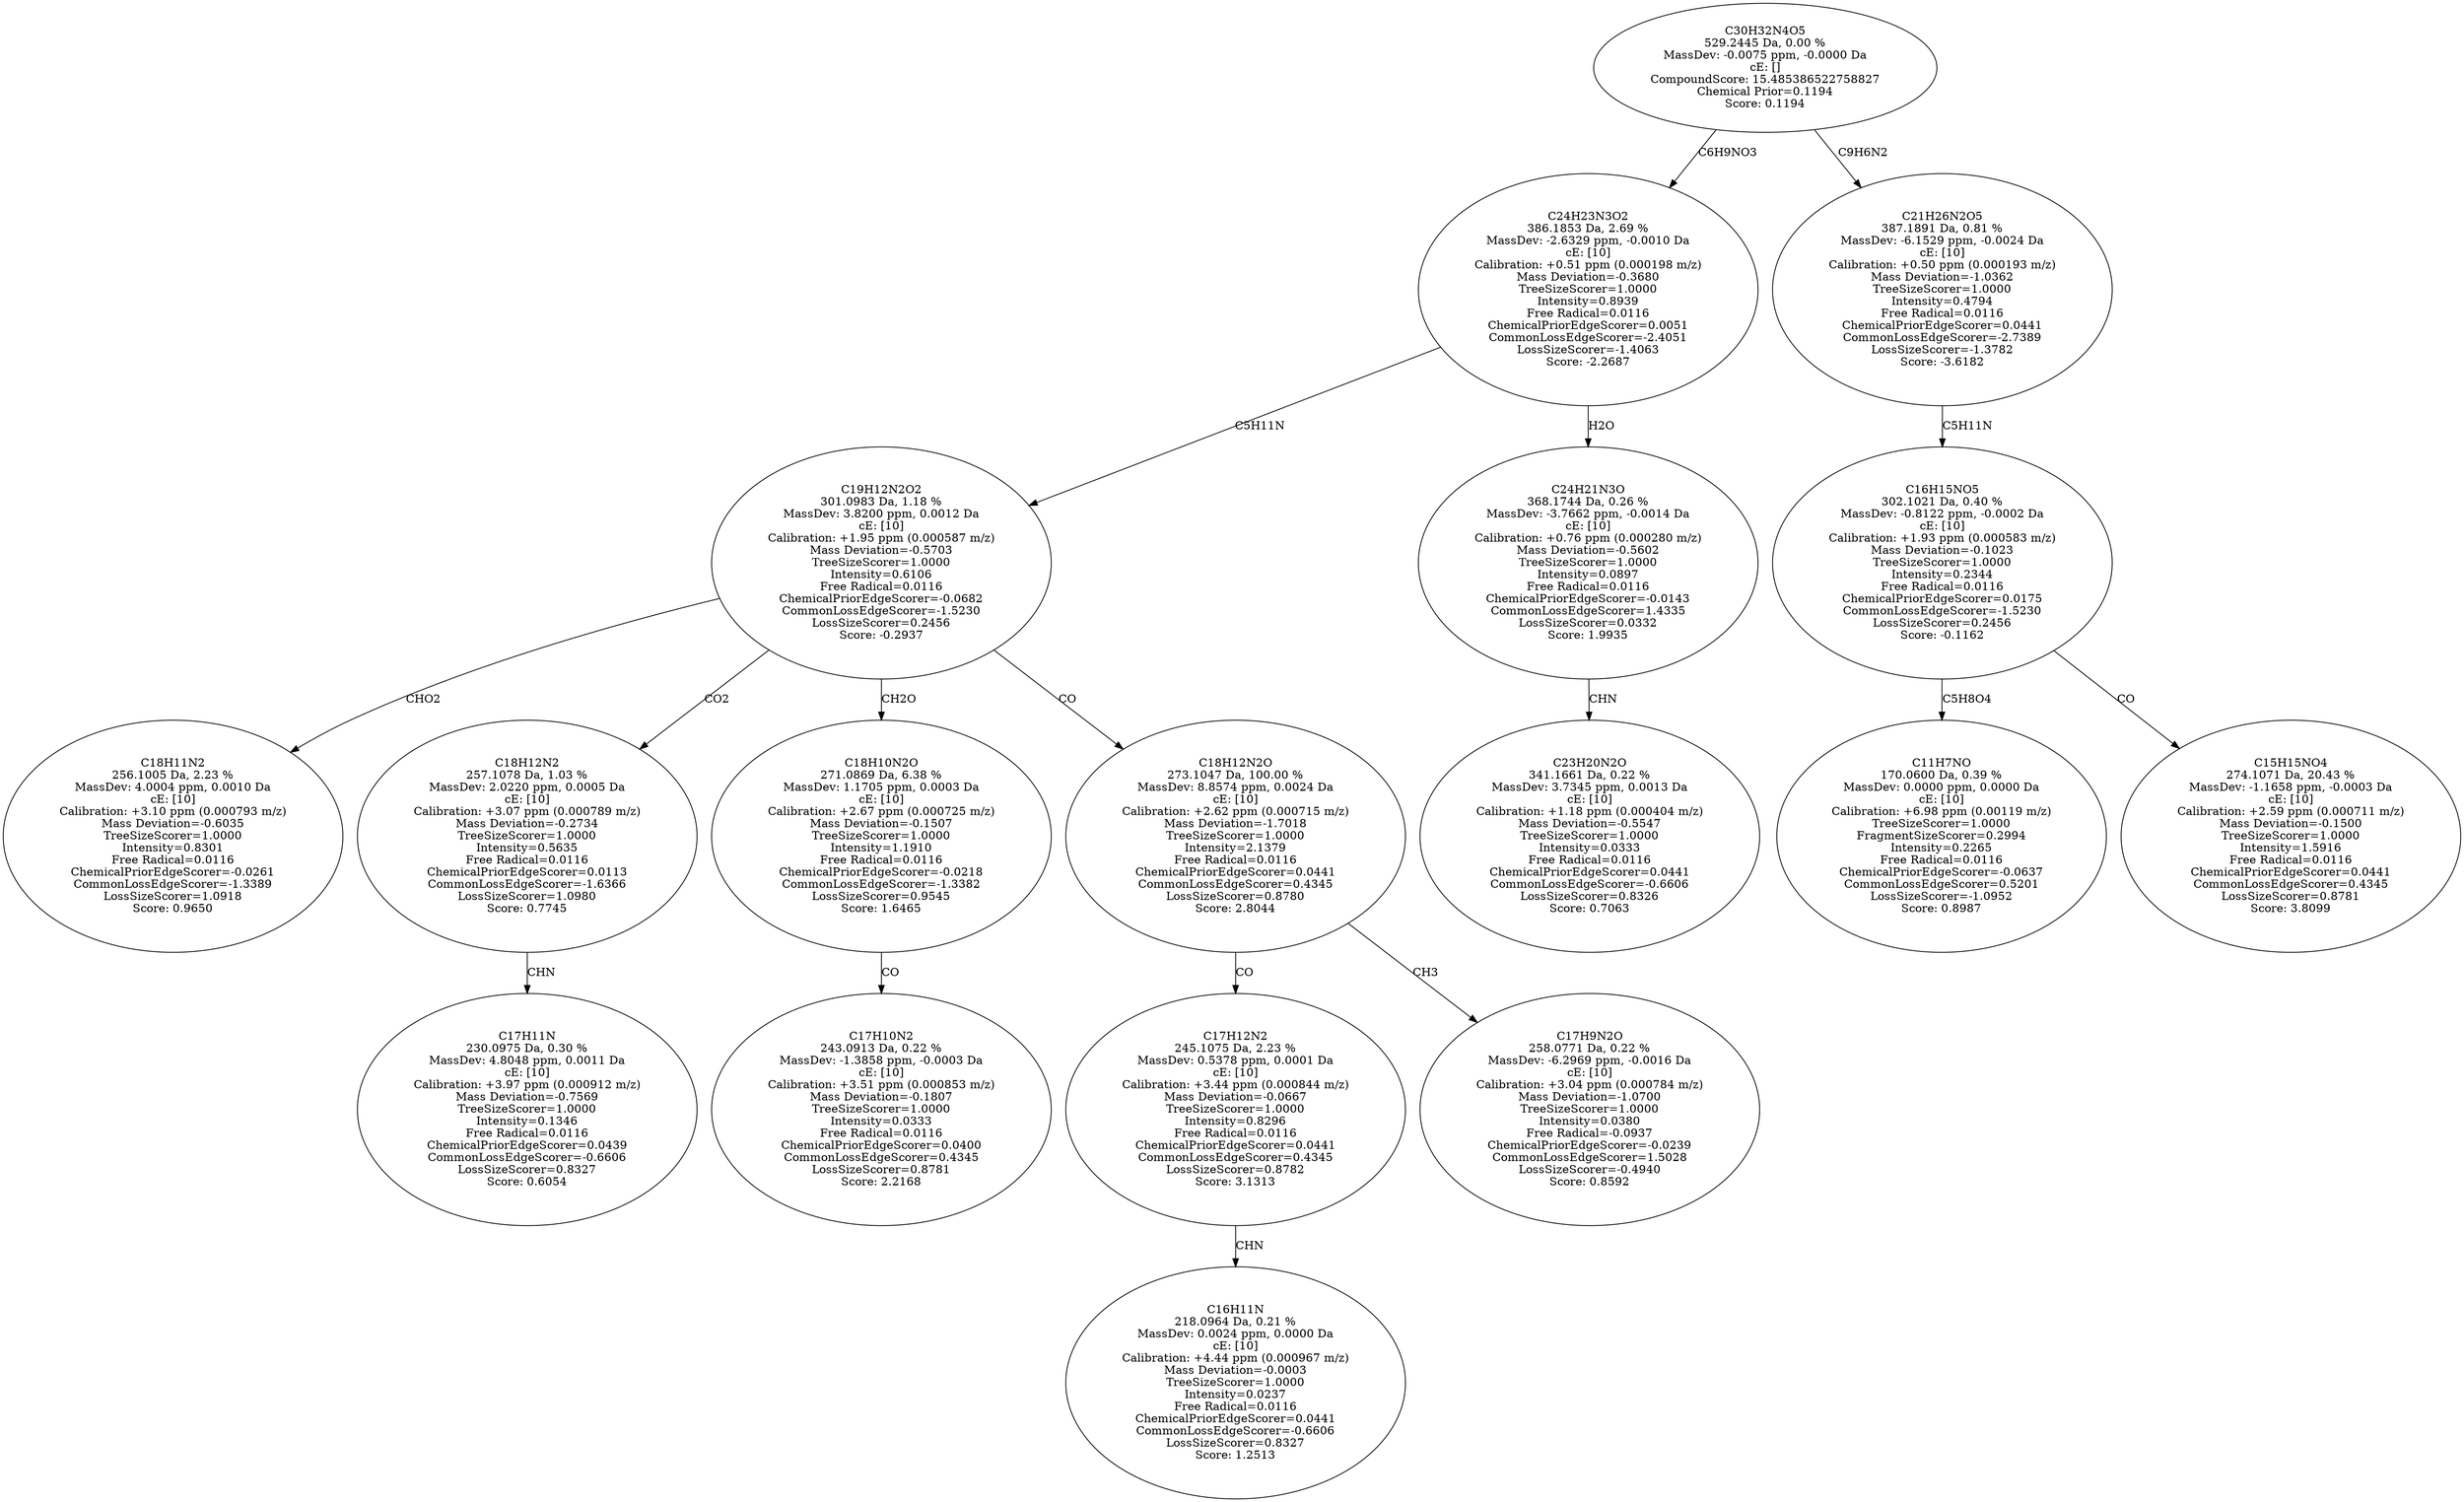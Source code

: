 strict digraph {
v1 [label="C18H11N2\n256.1005 Da, 2.23 %\nMassDev: 4.0004 ppm, 0.0010 Da\ncE: [10]\nCalibration: +3.10 ppm (0.000793 m/z)\nMass Deviation=-0.6035\nTreeSizeScorer=1.0000\nIntensity=0.8301\nFree Radical=0.0116\nChemicalPriorEdgeScorer=-0.0261\nCommonLossEdgeScorer=-1.3389\nLossSizeScorer=1.0918\nScore: 0.9650"];
v2 [label="C17H11N\n230.0975 Da, 0.30 %\nMassDev: 4.8048 ppm, 0.0011 Da\ncE: [10]\nCalibration: +3.97 ppm (0.000912 m/z)\nMass Deviation=-0.7569\nTreeSizeScorer=1.0000\nIntensity=0.1346\nFree Radical=0.0116\nChemicalPriorEdgeScorer=0.0439\nCommonLossEdgeScorer=-0.6606\nLossSizeScorer=0.8327\nScore: 0.6054"];
v3 [label="C18H12N2\n257.1078 Da, 1.03 %\nMassDev: 2.0220 ppm, 0.0005 Da\ncE: [10]\nCalibration: +3.07 ppm (0.000789 m/z)\nMass Deviation=-0.2734\nTreeSizeScorer=1.0000\nIntensity=0.5635\nFree Radical=0.0116\nChemicalPriorEdgeScorer=0.0113\nCommonLossEdgeScorer=-1.6366\nLossSizeScorer=1.0980\nScore: 0.7745"];
v4 [label="C17H10N2\n243.0913 Da, 0.22 %\nMassDev: -1.3858 ppm, -0.0003 Da\ncE: [10]\nCalibration: +3.51 ppm (0.000853 m/z)\nMass Deviation=-0.1807\nTreeSizeScorer=1.0000\nIntensity=0.0333\nFree Radical=0.0116\nChemicalPriorEdgeScorer=0.0400\nCommonLossEdgeScorer=0.4345\nLossSizeScorer=0.8781\nScore: 2.2168"];
v5 [label="C18H10N2O\n271.0869 Da, 6.38 %\nMassDev: 1.1705 ppm, 0.0003 Da\ncE: [10]\nCalibration: +2.67 ppm (0.000725 m/z)\nMass Deviation=-0.1507\nTreeSizeScorer=1.0000\nIntensity=1.1910\nFree Radical=0.0116\nChemicalPriorEdgeScorer=-0.0218\nCommonLossEdgeScorer=-1.3382\nLossSizeScorer=0.9545\nScore: 1.6465"];
v6 [label="C16H11N\n218.0964 Da, 0.21 %\nMassDev: 0.0024 ppm, 0.0000 Da\ncE: [10]\nCalibration: +4.44 ppm (0.000967 m/z)\nMass Deviation=-0.0003\nTreeSizeScorer=1.0000\nIntensity=0.0237\nFree Radical=0.0116\nChemicalPriorEdgeScorer=0.0441\nCommonLossEdgeScorer=-0.6606\nLossSizeScorer=0.8327\nScore: 1.2513"];
v7 [label="C17H12N2\n245.1075 Da, 2.23 %\nMassDev: 0.5378 ppm, 0.0001 Da\ncE: [10]\nCalibration: +3.44 ppm (0.000844 m/z)\nMass Deviation=-0.0667\nTreeSizeScorer=1.0000\nIntensity=0.8296\nFree Radical=0.0116\nChemicalPriorEdgeScorer=0.0441\nCommonLossEdgeScorer=0.4345\nLossSizeScorer=0.8782\nScore: 3.1313"];
v8 [label="C17H9N2O\n258.0771 Da, 0.22 %\nMassDev: -6.2969 ppm, -0.0016 Da\ncE: [10]\nCalibration: +3.04 ppm (0.000784 m/z)\nMass Deviation=-1.0700\nTreeSizeScorer=1.0000\nIntensity=0.0380\nFree Radical=-0.0937\nChemicalPriorEdgeScorer=-0.0239\nCommonLossEdgeScorer=1.5028\nLossSizeScorer=-0.4940\nScore: 0.8592"];
v9 [label="C18H12N2O\n273.1047 Da, 100.00 %\nMassDev: 8.8574 ppm, 0.0024 Da\ncE: [10]\nCalibration: +2.62 ppm (0.000715 m/z)\nMass Deviation=-1.7018\nTreeSizeScorer=1.0000\nIntensity=2.1379\nFree Radical=0.0116\nChemicalPriorEdgeScorer=0.0441\nCommonLossEdgeScorer=0.4345\nLossSizeScorer=0.8780\nScore: 2.8044"];
v10 [label="C19H12N2O2\n301.0983 Da, 1.18 %\nMassDev: 3.8200 ppm, 0.0012 Da\ncE: [10]\nCalibration: +1.95 ppm (0.000587 m/z)\nMass Deviation=-0.5703\nTreeSizeScorer=1.0000\nIntensity=0.6106\nFree Radical=0.0116\nChemicalPriorEdgeScorer=-0.0682\nCommonLossEdgeScorer=-1.5230\nLossSizeScorer=0.2456\nScore: -0.2937"];
v11 [label="C23H20N2O\n341.1661 Da, 0.22 %\nMassDev: 3.7345 ppm, 0.0013 Da\ncE: [10]\nCalibration: +1.18 ppm (0.000404 m/z)\nMass Deviation=-0.5547\nTreeSizeScorer=1.0000\nIntensity=0.0333\nFree Radical=0.0116\nChemicalPriorEdgeScorer=0.0441\nCommonLossEdgeScorer=-0.6606\nLossSizeScorer=0.8326\nScore: 0.7063"];
v12 [label="C24H21N3O\n368.1744 Da, 0.26 %\nMassDev: -3.7662 ppm, -0.0014 Da\ncE: [10]\nCalibration: +0.76 ppm (0.000280 m/z)\nMass Deviation=-0.5602\nTreeSizeScorer=1.0000\nIntensity=0.0897\nFree Radical=0.0116\nChemicalPriorEdgeScorer=-0.0143\nCommonLossEdgeScorer=1.4335\nLossSizeScorer=0.0332\nScore: 1.9935"];
v13 [label="C24H23N3O2\n386.1853 Da, 2.69 %\nMassDev: -2.6329 ppm, -0.0010 Da\ncE: [10]\nCalibration: +0.51 ppm (0.000198 m/z)\nMass Deviation=-0.3680\nTreeSizeScorer=1.0000\nIntensity=0.8939\nFree Radical=0.0116\nChemicalPriorEdgeScorer=0.0051\nCommonLossEdgeScorer=-2.4051\nLossSizeScorer=-1.4063\nScore: -2.2687"];
v14 [label="C11H7NO\n170.0600 Da, 0.39 %\nMassDev: 0.0000 ppm, 0.0000 Da\ncE: [10]\nCalibration: +6.98 ppm (0.00119 m/z)\nTreeSizeScorer=1.0000\nFragmentSizeScorer=0.2994\nIntensity=0.2265\nFree Radical=0.0116\nChemicalPriorEdgeScorer=-0.0637\nCommonLossEdgeScorer=0.5201\nLossSizeScorer=-1.0952\nScore: 0.8987"];
v15 [label="C15H15NO4\n274.1071 Da, 20.43 %\nMassDev: -1.1658 ppm, -0.0003 Da\ncE: [10]\nCalibration: +2.59 ppm (0.000711 m/z)\nMass Deviation=-0.1500\nTreeSizeScorer=1.0000\nIntensity=1.5916\nFree Radical=0.0116\nChemicalPriorEdgeScorer=0.0441\nCommonLossEdgeScorer=0.4345\nLossSizeScorer=0.8781\nScore: 3.8099"];
v16 [label="C16H15NO5\n302.1021 Da, 0.40 %\nMassDev: -0.8122 ppm, -0.0002 Da\ncE: [10]\nCalibration: +1.93 ppm (0.000583 m/z)\nMass Deviation=-0.1023\nTreeSizeScorer=1.0000\nIntensity=0.2344\nFree Radical=0.0116\nChemicalPriorEdgeScorer=0.0175\nCommonLossEdgeScorer=-1.5230\nLossSizeScorer=0.2456\nScore: -0.1162"];
v17 [label="C21H26N2O5\n387.1891 Da, 0.81 %\nMassDev: -6.1529 ppm, -0.0024 Da\ncE: [10]\nCalibration: +0.50 ppm (0.000193 m/z)\nMass Deviation=-1.0362\nTreeSizeScorer=1.0000\nIntensity=0.4794\nFree Radical=0.0116\nChemicalPriorEdgeScorer=0.0441\nCommonLossEdgeScorer=-2.7389\nLossSizeScorer=-1.3782\nScore: -3.6182"];
v18 [label="C30H32N4O5\n529.2445 Da, 0.00 %\nMassDev: -0.0075 ppm, -0.0000 Da\ncE: []\nCompoundScore: 15.485386522758827\nChemical Prior=0.1194\nScore: 0.1194"];
v10 -> v1 [label="CHO2"];
v3 -> v2 [label="CHN"];
v10 -> v3 [label="CO2"];
v5 -> v4 [label="CO"];
v10 -> v5 [label="CH2O"];
v7 -> v6 [label="CHN"];
v9 -> v7 [label="CO"];
v9 -> v8 [label="CH3"];
v10 -> v9 [label="CO"];
v13 -> v10 [label="C5H11N"];
v12 -> v11 [label="CHN"];
v13 -> v12 [label="H2O"];
v18 -> v13 [label="C6H9NO3"];
v16 -> v14 [label="C5H8O4"];
v16 -> v15 [label="CO"];
v17 -> v16 [label="C5H11N"];
v18 -> v17 [label="C9H6N2"];
}